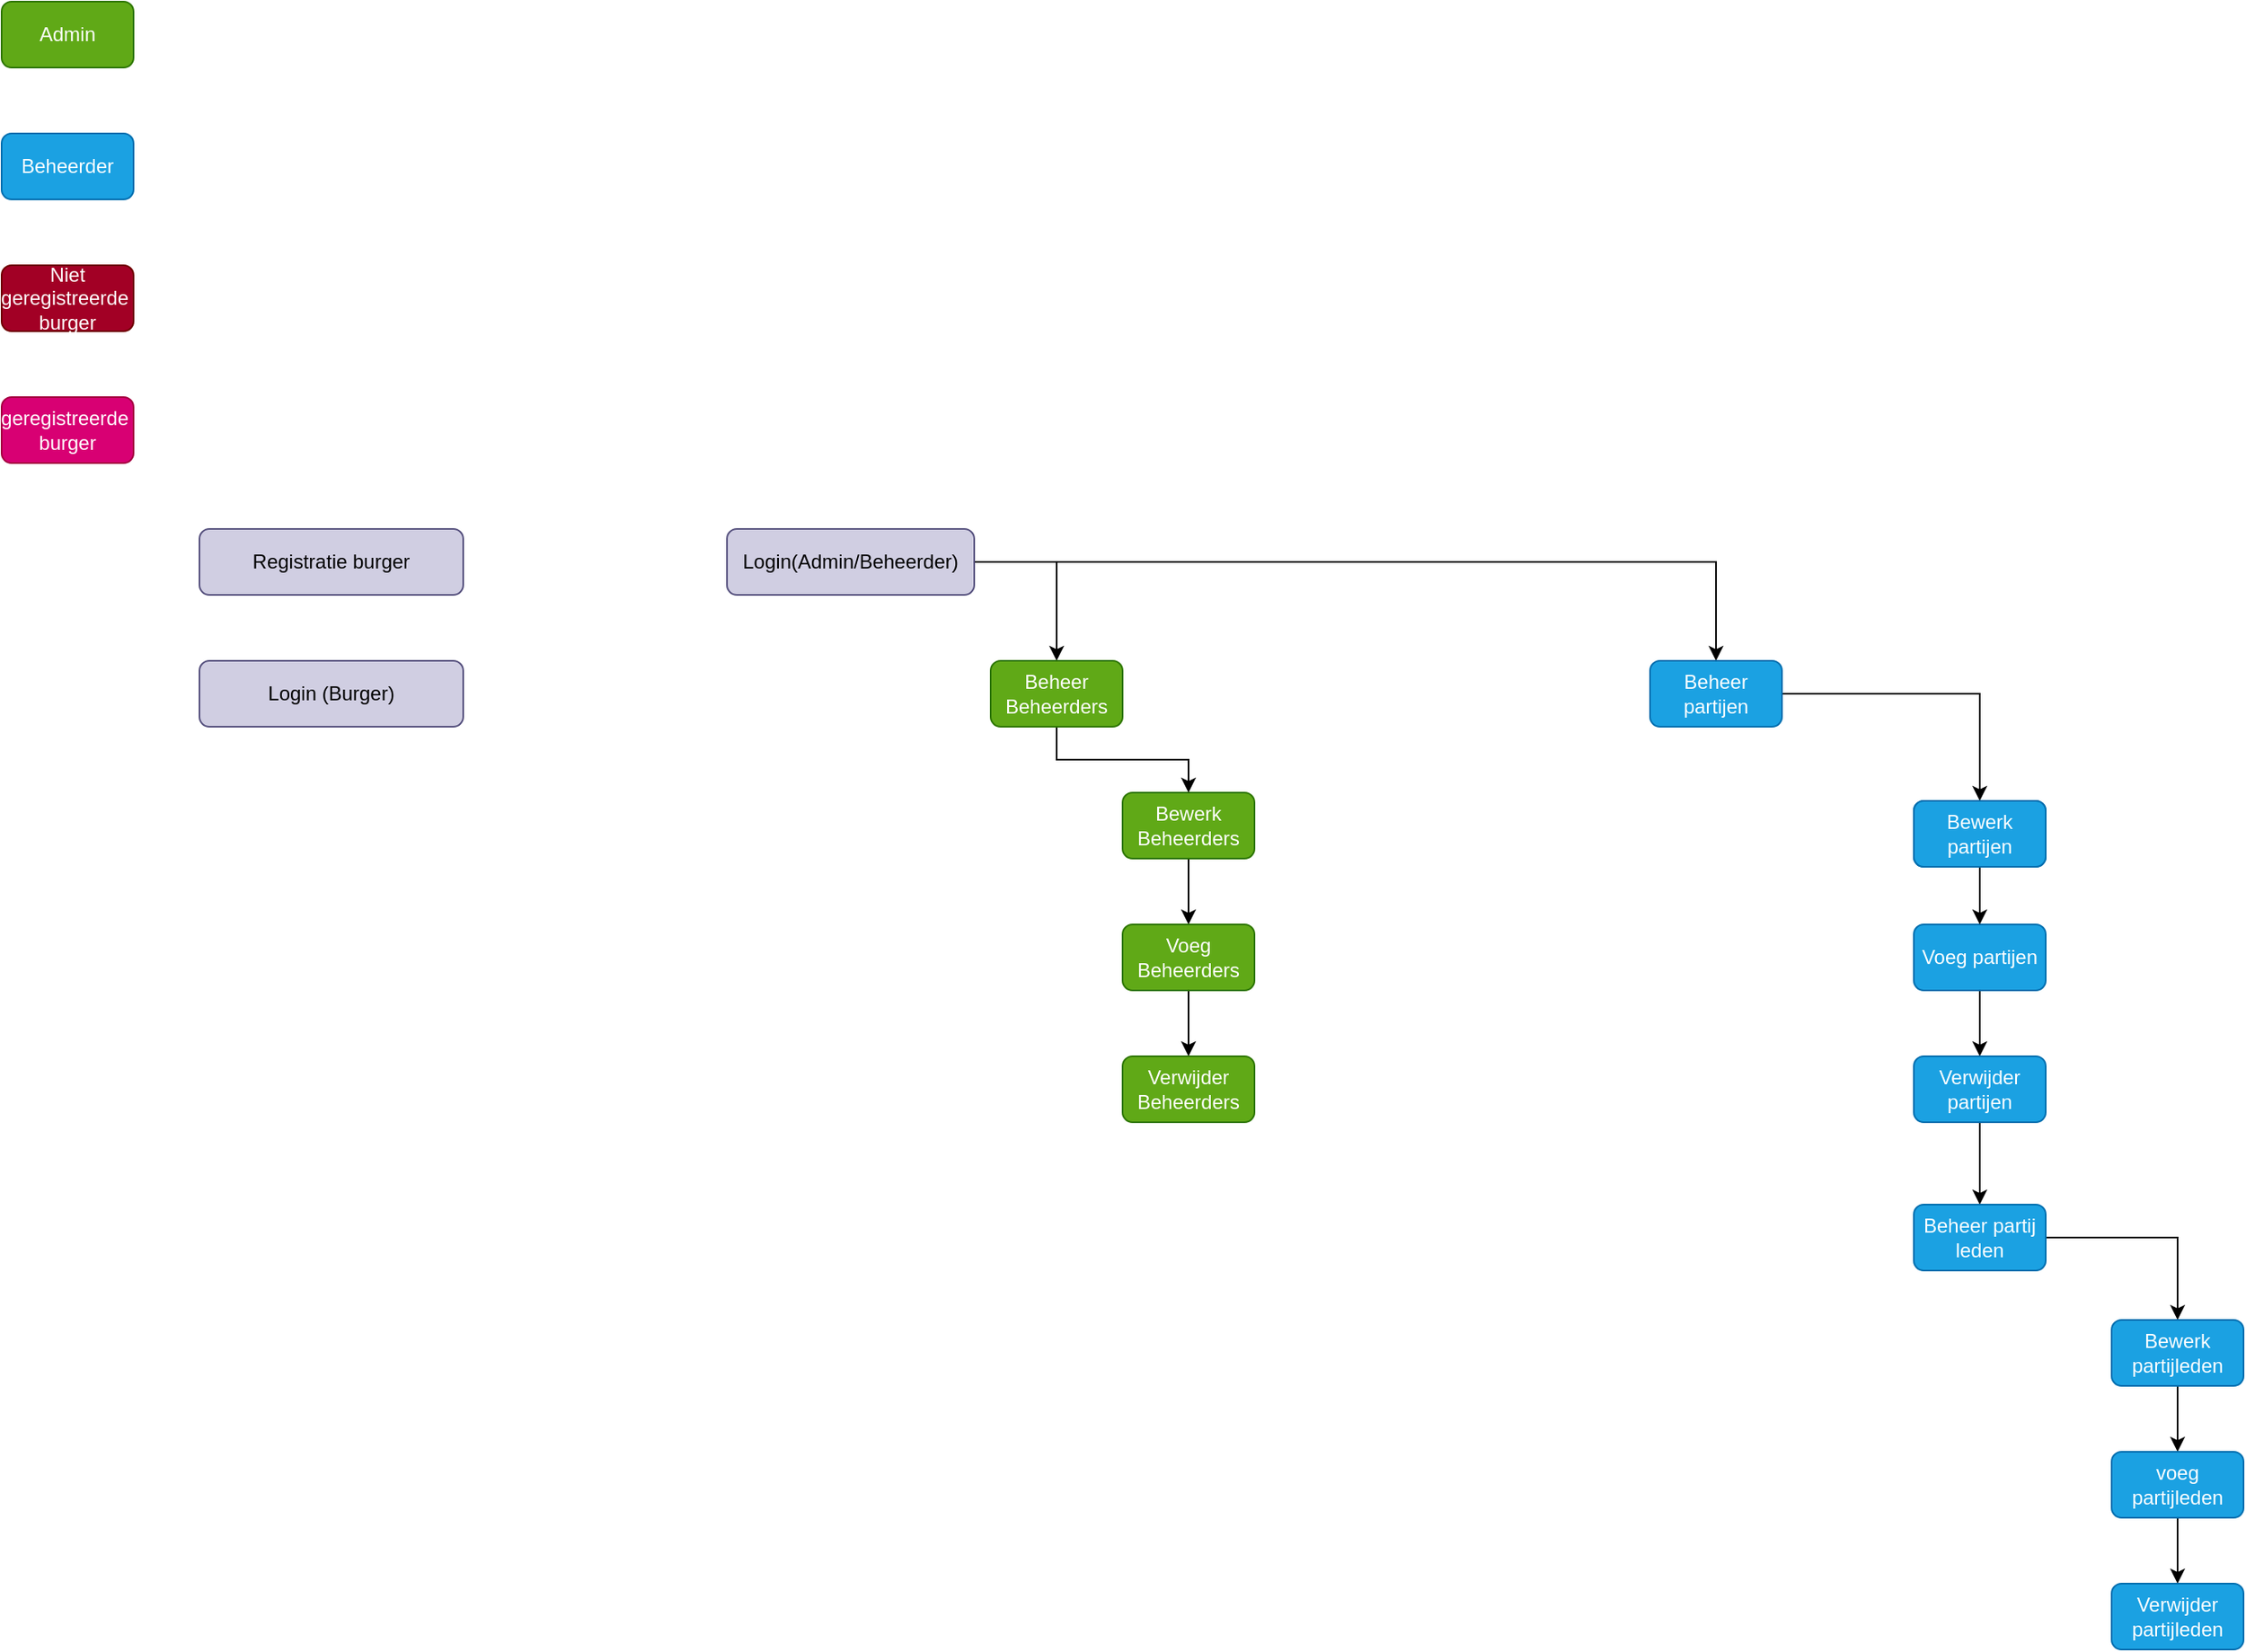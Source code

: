 <mxfile version="18.0.6" type="device"><diagram id="TpAnrVldHXFTAXx5saID" name="Page-1"><mxGraphModel dx="2858" dy="1236" grid="1" gridSize="10" guides="1" tooltips="1" connect="1" arrows="1" fold="1" page="1" pageScale="1" pageWidth="827" pageHeight="1169" math="0" shadow="0"><root><mxCell id="0"/><mxCell id="1" parent="0"/><mxCell id="06Lc2nJ22XB94vGMfFWB-17" style="edgeStyle=orthogonalEdgeStyle;rounded=0;orthogonalLoop=1;jettySize=auto;html=1;" parent="1" source="06Lc2nJ22XB94vGMfFWB-1" target="06Lc2nJ22XB94vGMfFWB-4" edge="1"><mxGeometry relative="1" as="geometry"/></mxCell><mxCell id="1o4dagFNUQgVi7WRaZaJ-2" style="edgeStyle=orthogonalEdgeStyle;rounded=0;orthogonalLoop=1;jettySize=auto;html=1;entryX=0.5;entryY=0;entryDx=0;entryDy=0;" edge="1" parent="1" source="06Lc2nJ22XB94vGMfFWB-1" target="1o4dagFNUQgVi7WRaZaJ-1"><mxGeometry relative="1" as="geometry"/></mxCell><mxCell id="06Lc2nJ22XB94vGMfFWB-1" value="Login(Admin/Beheerder)" style="rounded=1;whiteSpace=wrap;html=1;fillColor=#d0cee2;strokeColor=#56517e;" parent="1" vertex="1"><mxGeometry x="-320" y="360" width="150" height="40" as="geometry"/></mxCell><mxCell id="06Lc2nJ22XB94vGMfFWB-20" style="edgeStyle=orthogonalEdgeStyle;rounded=0;orthogonalLoop=1;jettySize=auto;html=1;" parent="1" source="06Lc2nJ22XB94vGMfFWB-2" target="06Lc2nJ22XB94vGMfFWB-3" edge="1"><mxGeometry relative="1" as="geometry"/></mxCell><mxCell id="06Lc2nJ22XB94vGMfFWB-2" value="Bewerk Beheerders" style="rounded=1;whiteSpace=wrap;html=1;fillColor=#60a917;fontColor=#ffffff;strokeColor=#2D7600;" parent="1" vertex="1"><mxGeometry x="-80" y="520" width="80" height="40" as="geometry"/></mxCell><mxCell id="1o4dagFNUQgVi7WRaZaJ-9" style="edgeStyle=orthogonalEdgeStyle;rounded=0;orthogonalLoop=1;jettySize=auto;html=1;entryX=0.5;entryY=0;entryDx=0;entryDy=0;" edge="1" parent="1" source="06Lc2nJ22XB94vGMfFWB-3" target="1o4dagFNUQgVi7WRaZaJ-5"><mxGeometry relative="1" as="geometry"/></mxCell><mxCell id="06Lc2nJ22XB94vGMfFWB-3" value="Voeg Beheerders" style="rounded=1;whiteSpace=wrap;html=1;fillColor=#60a917;fontColor=#ffffff;strokeColor=#2D7600;" parent="1" vertex="1"><mxGeometry x="-80" y="600" width="80" height="40" as="geometry"/></mxCell><mxCell id="06Lc2nJ22XB94vGMfFWB-18" style="edgeStyle=orthogonalEdgeStyle;rounded=0;orthogonalLoop=1;jettySize=auto;html=1;entryX=0.5;entryY=0;entryDx=0;entryDy=0;" parent="1" source="06Lc2nJ22XB94vGMfFWB-4" target="06Lc2nJ22XB94vGMfFWB-2" edge="1"><mxGeometry relative="1" as="geometry"/></mxCell><mxCell id="06Lc2nJ22XB94vGMfFWB-4" value="Beheer Beheerders" style="rounded=1;whiteSpace=wrap;html=1;fillColor=#60a917;fontColor=#ffffff;strokeColor=#2D7600;" parent="1" vertex="1"><mxGeometry x="-160" y="440" width="80" height="40" as="geometry"/></mxCell><mxCell id="06Lc2nJ22XB94vGMfFWB-5" value="Admin" style="rounded=1;whiteSpace=wrap;html=1;fillColor=#60a917;strokeColor=#2D7600;fontColor=#ffffff;" parent="1" vertex="1"><mxGeometry x="-760" y="40" width="80" height="40" as="geometry"/></mxCell><mxCell id="06Lc2nJ22XB94vGMfFWB-6" value="Beheerder" style="rounded=1;whiteSpace=wrap;html=1;fillColor=#1ba1e2;strokeColor=#006EAF;fontColor=#ffffff;" parent="1" vertex="1"><mxGeometry x="-760" y="120" width="80" height="40" as="geometry"/></mxCell><mxCell id="06Lc2nJ22XB94vGMfFWB-9" value="Niet geregistreerde&amp;nbsp;&lt;br&gt;burger" style="rounded=1;whiteSpace=wrap;html=1;fillColor=#a20025;strokeColor=#6F0000;fontColor=#ffffff;" parent="1" vertex="1"><mxGeometry x="-760" y="200" width="80" height="40" as="geometry"/></mxCell><mxCell id="06Lc2nJ22XB94vGMfFWB-11" value="geregistreerde&amp;nbsp;&lt;br&gt;burger" style="rounded=1;whiteSpace=wrap;html=1;fillColor=#d80073;strokeColor=#A50040;fontColor=#ffffff;" parent="1" vertex="1"><mxGeometry x="-760" y="280" width="80" height="40" as="geometry"/></mxCell><mxCell id="06Lc2nJ22XB94vGMfFWB-13" value="Registratie burger" style="rounded=1;whiteSpace=wrap;html=1;fillColor=#d0cee2;strokeColor=#56517e;" parent="1" vertex="1"><mxGeometry x="-640" y="360" width="160" height="40" as="geometry"/></mxCell><mxCell id="06Lc2nJ22XB94vGMfFWB-15" value="Login (Burger)" style="rounded=1;whiteSpace=wrap;html=1;fillColor=#d0cee2;strokeColor=#56517e;" parent="1" vertex="1"><mxGeometry x="-640" y="440" width="160" height="40" as="geometry"/></mxCell><mxCell id="1o4dagFNUQgVi7WRaZaJ-10" style="edgeStyle=orthogonalEdgeStyle;rounded=0;orthogonalLoop=1;jettySize=auto;html=1;" edge="1" parent="1" source="1o4dagFNUQgVi7WRaZaJ-1" target="1o4dagFNUQgVi7WRaZaJ-8"><mxGeometry relative="1" as="geometry"/></mxCell><mxCell id="1o4dagFNUQgVi7WRaZaJ-1" value="Beheer partijen" style="rounded=1;whiteSpace=wrap;html=1;fillColor=#1ba1e2;strokeColor=#006EAF;fontColor=#ffffff;" vertex="1" parent="1"><mxGeometry x="240" y="440" width="80" height="40" as="geometry"/></mxCell><mxCell id="1o4dagFNUQgVi7WRaZaJ-3" value="Beheer partijen" style="rounded=1;whiteSpace=wrap;html=1;fillColor=#1ba1e2;strokeColor=#006EAF;fontColor=#ffffff;" vertex="1" parent="1"><mxGeometry x="400" y="525" width="80" height="40" as="geometry"/></mxCell><mxCell id="1o4dagFNUQgVi7WRaZaJ-5" value="Verwijder&lt;br&gt;Beheerders" style="rounded=1;whiteSpace=wrap;html=1;fillColor=#60a917;fontColor=#ffffff;strokeColor=#2D7600;" vertex="1" parent="1"><mxGeometry x="-80" y="680" width="80" height="40" as="geometry"/></mxCell><mxCell id="1o4dagFNUQgVi7WRaZaJ-12" style="edgeStyle=orthogonalEdgeStyle;rounded=0;orthogonalLoop=1;jettySize=auto;html=1;" edge="1" parent="1" source="1o4dagFNUQgVi7WRaZaJ-6" target="1o4dagFNUQgVi7WRaZaJ-7"><mxGeometry relative="1" as="geometry"/></mxCell><mxCell id="1o4dagFNUQgVi7WRaZaJ-6" value="Voeg partijen" style="rounded=1;whiteSpace=wrap;html=1;fillColor=#1ba1e2;strokeColor=#006EAF;fontColor=#ffffff;" vertex="1" parent="1"><mxGeometry x="400" y="600" width="80" height="40" as="geometry"/></mxCell><mxCell id="1o4dagFNUQgVi7WRaZaJ-19" style="edgeStyle=orthogonalEdgeStyle;rounded=0;orthogonalLoop=1;jettySize=auto;html=1;" edge="1" parent="1" source="1o4dagFNUQgVi7WRaZaJ-7" target="1o4dagFNUQgVi7WRaZaJ-14"><mxGeometry relative="1" as="geometry"/></mxCell><mxCell id="1o4dagFNUQgVi7WRaZaJ-7" value="Verwijder partijen" style="rounded=1;whiteSpace=wrap;html=1;fillColor=#1ba1e2;strokeColor=#006EAF;fontColor=#ffffff;" vertex="1" parent="1"><mxGeometry x="400" y="680" width="80" height="40" as="geometry"/></mxCell><mxCell id="1o4dagFNUQgVi7WRaZaJ-11" style="edgeStyle=orthogonalEdgeStyle;rounded=0;orthogonalLoop=1;jettySize=auto;html=1;" edge="1" parent="1" source="1o4dagFNUQgVi7WRaZaJ-8" target="1o4dagFNUQgVi7WRaZaJ-6"><mxGeometry relative="1" as="geometry"/></mxCell><mxCell id="1o4dagFNUQgVi7WRaZaJ-8" value="Bewerk partijen" style="rounded=1;whiteSpace=wrap;html=1;fillColor=#1ba1e2;strokeColor=#006EAF;fontColor=#ffffff;" vertex="1" parent="1"><mxGeometry x="400" y="525" width="80" height="40" as="geometry"/></mxCell><mxCell id="1o4dagFNUQgVi7WRaZaJ-22" style="edgeStyle=orthogonalEdgeStyle;rounded=0;orthogonalLoop=1;jettySize=auto;html=1;entryX=0.5;entryY=0;entryDx=0;entryDy=0;" edge="1" parent="1" source="1o4dagFNUQgVi7WRaZaJ-14" target="1o4dagFNUQgVi7WRaZaJ-16"><mxGeometry relative="1" as="geometry"/></mxCell><mxCell id="1o4dagFNUQgVi7WRaZaJ-14" value="Beheer partij leden" style="rounded=1;whiteSpace=wrap;html=1;fillColor=#1ba1e2;strokeColor=#006EAF;fontColor=#ffffff;" vertex="1" parent="1"><mxGeometry x="400" y="770" width="80" height="40" as="geometry"/></mxCell><mxCell id="1o4dagFNUQgVi7WRaZaJ-23" style="edgeStyle=orthogonalEdgeStyle;rounded=0;orthogonalLoop=1;jettySize=auto;html=1;" edge="1" parent="1" source="1o4dagFNUQgVi7WRaZaJ-16" target="1o4dagFNUQgVi7WRaZaJ-20"><mxGeometry relative="1" as="geometry"/></mxCell><mxCell id="1o4dagFNUQgVi7WRaZaJ-16" value="Bewerk partijleden" style="rounded=1;whiteSpace=wrap;html=1;fillColor=#1ba1e2;strokeColor=#006EAF;fontColor=#ffffff;" vertex="1" parent="1"><mxGeometry x="520" y="840" width="80" height="40" as="geometry"/></mxCell><mxCell id="1o4dagFNUQgVi7WRaZaJ-24" style="edgeStyle=orthogonalEdgeStyle;rounded=0;orthogonalLoop=1;jettySize=auto;html=1;entryX=0.5;entryY=0;entryDx=0;entryDy=0;" edge="1" parent="1" source="1o4dagFNUQgVi7WRaZaJ-20" target="1o4dagFNUQgVi7WRaZaJ-21"><mxGeometry relative="1" as="geometry"/></mxCell><mxCell id="1o4dagFNUQgVi7WRaZaJ-20" value="voeg&lt;br&gt;partijleden" style="rounded=1;whiteSpace=wrap;html=1;fillColor=#1ba1e2;strokeColor=#006EAF;fontColor=#ffffff;" vertex="1" parent="1"><mxGeometry x="520" y="920" width="80" height="40" as="geometry"/></mxCell><mxCell id="1o4dagFNUQgVi7WRaZaJ-21" value="Verwijder&lt;br&gt;partijleden" style="rounded=1;whiteSpace=wrap;html=1;fillColor=#1ba1e2;strokeColor=#006EAF;fontColor=#ffffff;" vertex="1" parent="1"><mxGeometry x="520" y="1000" width="80" height="40" as="geometry"/></mxCell></root></mxGraphModel></diagram></mxfile>